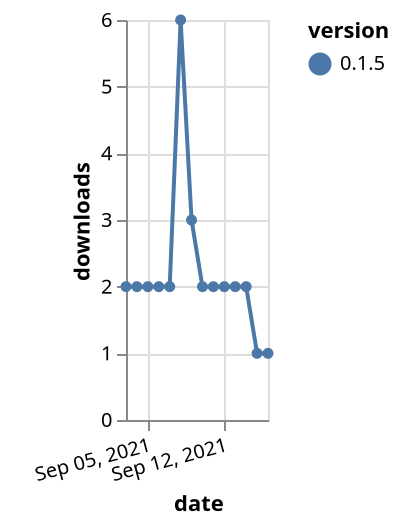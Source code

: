 {"$schema": "https://vega.github.io/schema/vega-lite/v5.json", "description": "A simple bar chart with embedded data.", "data": {"values": [{"date": "2021-09-03", "total": 4582, "delta": 2, "version": "0.1.5"}, {"date": "2021-09-04", "total": 4584, "delta": 2, "version": "0.1.5"}, {"date": "2021-09-05", "total": 4586, "delta": 2, "version": "0.1.5"}, {"date": "2021-09-06", "total": 4588, "delta": 2, "version": "0.1.5"}, {"date": "2021-09-07", "total": 4590, "delta": 2, "version": "0.1.5"}, {"date": "2021-09-08", "total": 4596, "delta": 6, "version": "0.1.5"}, {"date": "2021-09-09", "total": 4599, "delta": 3, "version": "0.1.5"}, {"date": "2021-09-10", "total": 4601, "delta": 2, "version": "0.1.5"}, {"date": "2021-09-11", "total": 4603, "delta": 2, "version": "0.1.5"}, {"date": "2021-09-12", "total": 4605, "delta": 2, "version": "0.1.5"}, {"date": "2021-09-13", "total": 4607, "delta": 2, "version": "0.1.5"}, {"date": "2021-09-14", "total": 4609, "delta": 2, "version": "0.1.5"}, {"date": "2021-09-15", "total": 4610, "delta": 1, "version": "0.1.5"}, {"date": "2021-09-16", "total": 4611, "delta": 1, "version": "0.1.5"}]}, "width": "container", "mark": {"type": "line", "point": {"filled": true}}, "encoding": {"x": {"field": "date", "type": "temporal", "timeUnit": "yearmonthdate", "title": "date", "axis": {"labelAngle": -15}}, "y": {"field": "delta", "type": "quantitative", "title": "downloads"}, "color": {"field": "version", "type": "nominal"}, "tooltip": {"field": "delta"}}}